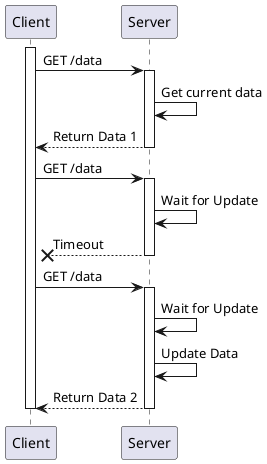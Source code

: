 @startuml
!pragma teoz true

activate Client

Client -> Server: GET /data
activate Server
Server -> Server: Get current data
Server --> Client: Return Data 1
deactivate Server

Client -> Server: GET /data
activate Server
Server -> Server: Wait for Update
Server --x Client: Timeout
deactivate Server

{start1} Client -> Server: GET /data
activate Server
Server -> Server: Wait for Update
Server -> Server: Update Data
{end1} Server --> Client: Return Data 2
deactivate Server

deactivate Client
@enduml
